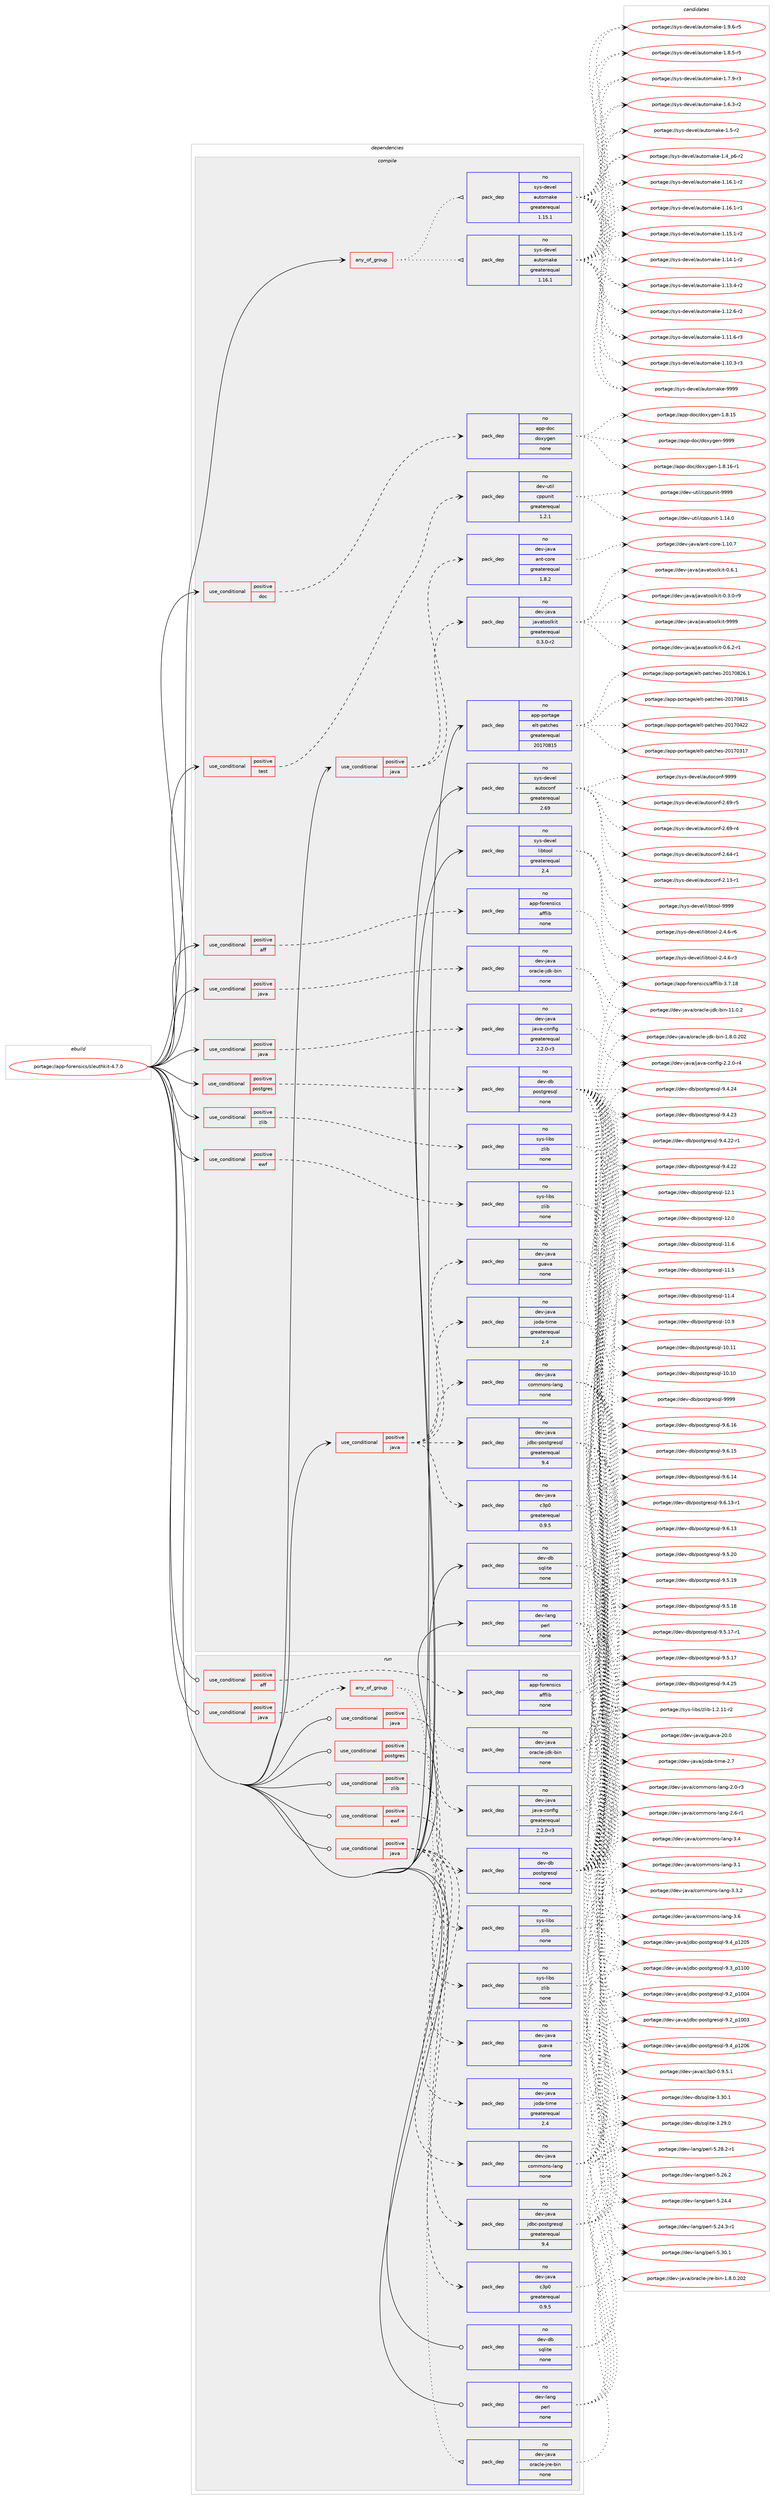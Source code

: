 digraph prolog {

# *************
# Graph options
# *************

newrank=true;
concentrate=true;
compound=true;
graph [rankdir=LR,fontname=Helvetica,fontsize=10,ranksep=1.5];#, ranksep=2.5, nodesep=0.2];
edge  [arrowhead=vee];
node  [fontname=Helvetica,fontsize=10];

# **********
# The ebuild
# **********

subgraph cluster_leftcol {
color=gray;
label=<<i>ebuild</i>>;
id [label="portage://app-forensics/sleuthkit-4.7.0", color=red, width=4, href="../app-forensics/sleuthkit-4.7.0.svg"];
}

# ****************
# The dependencies
# ****************

subgraph cluster_midcol {
color=gray;
label=<<i>dependencies</i>>;
subgraph cluster_compile {
fillcolor="#eeeeee";
style=filled;
label=<<i>compile</i>>;
subgraph any8029 {
dependency619532 [label=<<TABLE BORDER="0" CELLBORDER="1" CELLSPACING="0" CELLPADDING="4"><TR><TD CELLPADDING="10">any_of_group</TD></TR></TABLE>>, shape=none, color=red];subgraph pack466137 {
dependency619533 [label=<<TABLE BORDER="0" CELLBORDER="1" CELLSPACING="0" CELLPADDING="4" WIDTH="220"><TR><TD ROWSPAN="6" CELLPADDING="30">pack_dep</TD></TR><TR><TD WIDTH="110">no</TD></TR><TR><TD>sys-devel</TD></TR><TR><TD>automake</TD></TR><TR><TD>greaterequal</TD></TR><TR><TD>1.16.1</TD></TR></TABLE>>, shape=none, color=blue];
}
dependency619532:e -> dependency619533:w [weight=20,style="dotted",arrowhead="oinv"];
subgraph pack466138 {
dependency619534 [label=<<TABLE BORDER="0" CELLBORDER="1" CELLSPACING="0" CELLPADDING="4" WIDTH="220"><TR><TD ROWSPAN="6" CELLPADDING="30">pack_dep</TD></TR><TR><TD WIDTH="110">no</TD></TR><TR><TD>sys-devel</TD></TR><TR><TD>automake</TD></TR><TR><TD>greaterequal</TD></TR><TR><TD>1.15.1</TD></TR></TABLE>>, shape=none, color=blue];
}
dependency619532:e -> dependency619534:w [weight=20,style="dotted",arrowhead="oinv"];
}
id:e -> dependency619532:w [weight=20,style="solid",arrowhead="vee"];
subgraph cond145082 {
dependency619535 [label=<<TABLE BORDER="0" CELLBORDER="1" CELLSPACING="0" CELLPADDING="4"><TR><TD ROWSPAN="3" CELLPADDING="10">use_conditional</TD></TR><TR><TD>positive</TD></TR><TR><TD>aff</TD></TR></TABLE>>, shape=none, color=red];
subgraph pack466139 {
dependency619536 [label=<<TABLE BORDER="0" CELLBORDER="1" CELLSPACING="0" CELLPADDING="4" WIDTH="220"><TR><TD ROWSPAN="6" CELLPADDING="30">pack_dep</TD></TR><TR><TD WIDTH="110">no</TD></TR><TR><TD>app-forensics</TD></TR><TR><TD>afflib</TD></TR><TR><TD>none</TD></TR><TR><TD></TD></TR></TABLE>>, shape=none, color=blue];
}
dependency619535:e -> dependency619536:w [weight=20,style="dashed",arrowhead="vee"];
}
id:e -> dependency619535:w [weight=20,style="solid",arrowhead="vee"];
subgraph cond145083 {
dependency619537 [label=<<TABLE BORDER="0" CELLBORDER="1" CELLSPACING="0" CELLPADDING="4"><TR><TD ROWSPAN="3" CELLPADDING="10">use_conditional</TD></TR><TR><TD>positive</TD></TR><TR><TD>doc</TD></TR></TABLE>>, shape=none, color=red];
subgraph pack466140 {
dependency619538 [label=<<TABLE BORDER="0" CELLBORDER="1" CELLSPACING="0" CELLPADDING="4" WIDTH="220"><TR><TD ROWSPAN="6" CELLPADDING="30">pack_dep</TD></TR><TR><TD WIDTH="110">no</TD></TR><TR><TD>app-doc</TD></TR><TR><TD>doxygen</TD></TR><TR><TD>none</TD></TR><TR><TD></TD></TR></TABLE>>, shape=none, color=blue];
}
dependency619537:e -> dependency619538:w [weight=20,style="dashed",arrowhead="vee"];
}
id:e -> dependency619537:w [weight=20,style="solid",arrowhead="vee"];
subgraph cond145084 {
dependency619539 [label=<<TABLE BORDER="0" CELLBORDER="1" CELLSPACING="0" CELLPADDING="4"><TR><TD ROWSPAN="3" CELLPADDING="10">use_conditional</TD></TR><TR><TD>positive</TD></TR><TR><TD>ewf</TD></TR></TABLE>>, shape=none, color=red];
subgraph pack466141 {
dependency619540 [label=<<TABLE BORDER="0" CELLBORDER="1" CELLSPACING="0" CELLPADDING="4" WIDTH="220"><TR><TD ROWSPAN="6" CELLPADDING="30">pack_dep</TD></TR><TR><TD WIDTH="110">no</TD></TR><TR><TD>sys-libs</TD></TR><TR><TD>zlib</TD></TR><TR><TD>none</TD></TR><TR><TD></TD></TR></TABLE>>, shape=none, color=blue];
}
dependency619539:e -> dependency619540:w [weight=20,style="dashed",arrowhead="vee"];
}
id:e -> dependency619539:w [weight=20,style="solid",arrowhead="vee"];
subgraph cond145085 {
dependency619541 [label=<<TABLE BORDER="0" CELLBORDER="1" CELLSPACING="0" CELLPADDING="4"><TR><TD ROWSPAN="3" CELLPADDING="10">use_conditional</TD></TR><TR><TD>positive</TD></TR><TR><TD>java</TD></TR></TABLE>>, shape=none, color=red];
subgraph pack466142 {
dependency619542 [label=<<TABLE BORDER="0" CELLBORDER="1" CELLSPACING="0" CELLPADDING="4" WIDTH="220"><TR><TD ROWSPAN="6" CELLPADDING="30">pack_dep</TD></TR><TR><TD WIDTH="110">no</TD></TR><TR><TD>dev-java</TD></TR><TR><TD>ant-core</TD></TR><TR><TD>greaterequal</TD></TR><TR><TD>1.8.2</TD></TR></TABLE>>, shape=none, color=blue];
}
dependency619541:e -> dependency619542:w [weight=20,style="dashed",arrowhead="vee"];
subgraph pack466143 {
dependency619543 [label=<<TABLE BORDER="0" CELLBORDER="1" CELLSPACING="0" CELLPADDING="4" WIDTH="220"><TR><TD ROWSPAN="6" CELLPADDING="30">pack_dep</TD></TR><TR><TD WIDTH="110">no</TD></TR><TR><TD>dev-java</TD></TR><TR><TD>javatoolkit</TD></TR><TR><TD>greaterequal</TD></TR><TR><TD>0.3.0-r2</TD></TR></TABLE>>, shape=none, color=blue];
}
dependency619541:e -> dependency619543:w [weight=20,style="dashed",arrowhead="vee"];
}
id:e -> dependency619541:w [weight=20,style="solid",arrowhead="vee"];
subgraph cond145086 {
dependency619544 [label=<<TABLE BORDER="0" CELLBORDER="1" CELLSPACING="0" CELLPADDING="4"><TR><TD ROWSPAN="3" CELLPADDING="10">use_conditional</TD></TR><TR><TD>positive</TD></TR><TR><TD>java</TD></TR></TABLE>>, shape=none, color=red];
subgraph pack466144 {
dependency619545 [label=<<TABLE BORDER="0" CELLBORDER="1" CELLSPACING="0" CELLPADDING="4" WIDTH="220"><TR><TD ROWSPAN="6" CELLPADDING="30">pack_dep</TD></TR><TR><TD WIDTH="110">no</TD></TR><TR><TD>dev-java</TD></TR><TR><TD>c3p0</TD></TR><TR><TD>greaterequal</TD></TR><TR><TD>0.9.5</TD></TR></TABLE>>, shape=none, color=blue];
}
dependency619544:e -> dependency619545:w [weight=20,style="dashed",arrowhead="vee"];
subgraph pack466145 {
dependency619546 [label=<<TABLE BORDER="0" CELLBORDER="1" CELLSPACING="0" CELLPADDING="4" WIDTH="220"><TR><TD ROWSPAN="6" CELLPADDING="30">pack_dep</TD></TR><TR><TD WIDTH="110">no</TD></TR><TR><TD>dev-java</TD></TR><TR><TD>commons-lang</TD></TR><TR><TD>none</TD></TR><TR><TD></TD></TR></TABLE>>, shape=none, color=blue];
}
dependency619544:e -> dependency619546:w [weight=20,style="dashed",arrowhead="vee"];
subgraph pack466146 {
dependency619547 [label=<<TABLE BORDER="0" CELLBORDER="1" CELLSPACING="0" CELLPADDING="4" WIDTH="220"><TR><TD ROWSPAN="6" CELLPADDING="30">pack_dep</TD></TR><TR><TD WIDTH="110">no</TD></TR><TR><TD>dev-java</TD></TR><TR><TD>guava</TD></TR><TR><TD>none</TD></TR><TR><TD></TD></TR></TABLE>>, shape=none, color=blue];
}
dependency619544:e -> dependency619547:w [weight=20,style="dashed",arrowhead="vee"];
subgraph pack466147 {
dependency619548 [label=<<TABLE BORDER="0" CELLBORDER="1" CELLSPACING="0" CELLPADDING="4" WIDTH="220"><TR><TD ROWSPAN="6" CELLPADDING="30">pack_dep</TD></TR><TR><TD WIDTH="110">no</TD></TR><TR><TD>dev-java</TD></TR><TR><TD>jdbc-postgresql</TD></TR><TR><TD>greaterequal</TD></TR><TR><TD>9.4</TD></TR></TABLE>>, shape=none, color=blue];
}
dependency619544:e -> dependency619548:w [weight=20,style="dashed",arrowhead="vee"];
subgraph pack466148 {
dependency619549 [label=<<TABLE BORDER="0" CELLBORDER="1" CELLSPACING="0" CELLPADDING="4" WIDTH="220"><TR><TD ROWSPAN="6" CELLPADDING="30">pack_dep</TD></TR><TR><TD WIDTH="110">no</TD></TR><TR><TD>dev-java</TD></TR><TR><TD>joda-time</TD></TR><TR><TD>greaterequal</TD></TR><TR><TD>2.4</TD></TR></TABLE>>, shape=none, color=blue];
}
dependency619544:e -> dependency619549:w [weight=20,style="dashed",arrowhead="vee"];
}
id:e -> dependency619544:w [weight=20,style="solid",arrowhead="vee"];
subgraph cond145087 {
dependency619550 [label=<<TABLE BORDER="0" CELLBORDER="1" CELLSPACING="0" CELLPADDING="4"><TR><TD ROWSPAN="3" CELLPADDING="10">use_conditional</TD></TR><TR><TD>positive</TD></TR><TR><TD>java</TD></TR></TABLE>>, shape=none, color=red];
subgraph pack466149 {
dependency619551 [label=<<TABLE BORDER="0" CELLBORDER="1" CELLSPACING="0" CELLPADDING="4" WIDTH="220"><TR><TD ROWSPAN="6" CELLPADDING="30">pack_dep</TD></TR><TR><TD WIDTH="110">no</TD></TR><TR><TD>dev-java</TD></TR><TR><TD>java-config</TD></TR><TR><TD>greaterequal</TD></TR><TR><TD>2.2.0-r3</TD></TR></TABLE>>, shape=none, color=blue];
}
dependency619550:e -> dependency619551:w [weight=20,style="dashed",arrowhead="vee"];
}
id:e -> dependency619550:w [weight=20,style="solid",arrowhead="vee"];
subgraph cond145088 {
dependency619552 [label=<<TABLE BORDER="0" CELLBORDER="1" CELLSPACING="0" CELLPADDING="4"><TR><TD ROWSPAN="3" CELLPADDING="10">use_conditional</TD></TR><TR><TD>positive</TD></TR><TR><TD>java</TD></TR></TABLE>>, shape=none, color=red];
subgraph pack466150 {
dependency619553 [label=<<TABLE BORDER="0" CELLBORDER="1" CELLSPACING="0" CELLPADDING="4" WIDTH="220"><TR><TD ROWSPAN="6" CELLPADDING="30">pack_dep</TD></TR><TR><TD WIDTH="110">no</TD></TR><TR><TD>dev-java</TD></TR><TR><TD>oracle-jdk-bin</TD></TR><TR><TD>none</TD></TR><TR><TD></TD></TR></TABLE>>, shape=none, color=blue];
}
dependency619552:e -> dependency619553:w [weight=20,style="dashed",arrowhead="vee"];
}
id:e -> dependency619552:w [weight=20,style="solid",arrowhead="vee"];
subgraph cond145089 {
dependency619554 [label=<<TABLE BORDER="0" CELLBORDER="1" CELLSPACING="0" CELLPADDING="4"><TR><TD ROWSPAN="3" CELLPADDING="10">use_conditional</TD></TR><TR><TD>positive</TD></TR><TR><TD>postgres</TD></TR></TABLE>>, shape=none, color=red];
subgraph pack466151 {
dependency619555 [label=<<TABLE BORDER="0" CELLBORDER="1" CELLSPACING="0" CELLPADDING="4" WIDTH="220"><TR><TD ROWSPAN="6" CELLPADDING="30">pack_dep</TD></TR><TR><TD WIDTH="110">no</TD></TR><TR><TD>dev-db</TD></TR><TR><TD>postgresql</TD></TR><TR><TD>none</TD></TR><TR><TD></TD></TR></TABLE>>, shape=none, color=blue];
}
dependency619554:e -> dependency619555:w [weight=20,style="dashed",arrowhead="vee"];
}
id:e -> dependency619554:w [weight=20,style="solid",arrowhead="vee"];
subgraph cond145090 {
dependency619556 [label=<<TABLE BORDER="0" CELLBORDER="1" CELLSPACING="0" CELLPADDING="4"><TR><TD ROWSPAN="3" CELLPADDING="10">use_conditional</TD></TR><TR><TD>positive</TD></TR><TR><TD>test</TD></TR></TABLE>>, shape=none, color=red];
subgraph pack466152 {
dependency619557 [label=<<TABLE BORDER="0" CELLBORDER="1" CELLSPACING="0" CELLPADDING="4" WIDTH="220"><TR><TD ROWSPAN="6" CELLPADDING="30">pack_dep</TD></TR><TR><TD WIDTH="110">no</TD></TR><TR><TD>dev-util</TD></TR><TR><TD>cppunit</TD></TR><TR><TD>greaterequal</TD></TR><TR><TD>1.2.1</TD></TR></TABLE>>, shape=none, color=blue];
}
dependency619556:e -> dependency619557:w [weight=20,style="dashed",arrowhead="vee"];
}
id:e -> dependency619556:w [weight=20,style="solid",arrowhead="vee"];
subgraph cond145091 {
dependency619558 [label=<<TABLE BORDER="0" CELLBORDER="1" CELLSPACING="0" CELLPADDING="4"><TR><TD ROWSPAN="3" CELLPADDING="10">use_conditional</TD></TR><TR><TD>positive</TD></TR><TR><TD>zlib</TD></TR></TABLE>>, shape=none, color=red];
subgraph pack466153 {
dependency619559 [label=<<TABLE BORDER="0" CELLBORDER="1" CELLSPACING="0" CELLPADDING="4" WIDTH="220"><TR><TD ROWSPAN="6" CELLPADDING="30">pack_dep</TD></TR><TR><TD WIDTH="110">no</TD></TR><TR><TD>sys-libs</TD></TR><TR><TD>zlib</TD></TR><TR><TD>none</TD></TR><TR><TD></TD></TR></TABLE>>, shape=none, color=blue];
}
dependency619558:e -> dependency619559:w [weight=20,style="dashed",arrowhead="vee"];
}
id:e -> dependency619558:w [weight=20,style="solid",arrowhead="vee"];
subgraph pack466154 {
dependency619560 [label=<<TABLE BORDER="0" CELLBORDER="1" CELLSPACING="0" CELLPADDING="4" WIDTH="220"><TR><TD ROWSPAN="6" CELLPADDING="30">pack_dep</TD></TR><TR><TD WIDTH="110">no</TD></TR><TR><TD>app-portage</TD></TR><TR><TD>elt-patches</TD></TR><TR><TD>greaterequal</TD></TR><TR><TD>20170815</TD></TR></TABLE>>, shape=none, color=blue];
}
id:e -> dependency619560:w [weight=20,style="solid",arrowhead="vee"];
subgraph pack466155 {
dependency619561 [label=<<TABLE BORDER="0" CELLBORDER="1" CELLSPACING="0" CELLPADDING="4" WIDTH="220"><TR><TD ROWSPAN="6" CELLPADDING="30">pack_dep</TD></TR><TR><TD WIDTH="110">no</TD></TR><TR><TD>dev-db</TD></TR><TR><TD>sqlite</TD></TR><TR><TD>none</TD></TR><TR><TD></TD></TR></TABLE>>, shape=none, color=blue];
}
id:e -> dependency619561:w [weight=20,style="solid",arrowhead="vee"];
subgraph pack466156 {
dependency619562 [label=<<TABLE BORDER="0" CELLBORDER="1" CELLSPACING="0" CELLPADDING="4" WIDTH="220"><TR><TD ROWSPAN="6" CELLPADDING="30">pack_dep</TD></TR><TR><TD WIDTH="110">no</TD></TR><TR><TD>dev-lang</TD></TR><TR><TD>perl</TD></TR><TR><TD>none</TD></TR><TR><TD></TD></TR></TABLE>>, shape=none, color=blue];
}
id:e -> dependency619562:w [weight=20,style="solid",arrowhead="vee"];
subgraph pack466157 {
dependency619563 [label=<<TABLE BORDER="0" CELLBORDER="1" CELLSPACING="0" CELLPADDING="4" WIDTH="220"><TR><TD ROWSPAN="6" CELLPADDING="30">pack_dep</TD></TR><TR><TD WIDTH="110">no</TD></TR><TR><TD>sys-devel</TD></TR><TR><TD>autoconf</TD></TR><TR><TD>greaterequal</TD></TR><TR><TD>2.69</TD></TR></TABLE>>, shape=none, color=blue];
}
id:e -> dependency619563:w [weight=20,style="solid",arrowhead="vee"];
subgraph pack466158 {
dependency619564 [label=<<TABLE BORDER="0" CELLBORDER="1" CELLSPACING="0" CELLPADDING="4" WIDTH="220"><TR><TD ROWSPAN="6" CELLPADDING="30">pack_dep</TD></TR><TR><TD WIDTH="110">no</TD></TR><TR><TD>sys-devel</TD></TR><TR><TD>libtool</TD></TR><TR><TD>greaterequal</TD></TR><TR><TD>2.4</TD></TR></TABLE>>, shape=none, color=blue];
}
id:e -> dependency619564:w [weight=20,style="solid",arrowhead="vee"];
}
subgraph cluster_compileandrun {
fillcolor="#eeeeee";
style=filled;
label=<<i>compile and run</i>>;
}
subgraph cluster_run {
fillcolor="#eeeeee";
style=filled;
label=<<i>run</i>>;
subgraph cond145092 {
dependency619565 [label=<<TABLE BORDER="0" CELLBORDER="1" CELLSPACING="0" CELLPADDING="4"><TR><TD ROWSPAN="3" CELLPADDING="10">use_conditional</TD></TR><TR><TD>positive</TD></TR><TR><TD>aff</TD></TR></TABLE>>, shape=none, color=red];
subgraph pack466159 {
dependency619566 [label=<<TABLE BORDER="0" CELLBORDER="1" CELLSPACING="0" CELLPADDING="4" WIDTH="220"><TR><TD ROWSPAN="6" CELLPADDING="30">pack_dep</TD></TR><TR><TD WIDTH="110">no</TD></TR><TR><TD>app-forensics</TD></TR><TR><TD>afflib</TD></TR><TR><TD>none</TD></TR><TR><TD></TD></TR></TABLE>>, shape=none, color=blue];
}
dependency619565:e -> dependency619566:w [weight=20,style="dashed",arrowhead="vee"];
}
id:e -> dependency619565:w [weight=20,style="solid",arrowhead="odot"];
subgraph cond145093 {
dependency619567 [label=<<TABLE BORDER="0" CELLBORDER="1" CELLSPACING="0" CELLPADDING="4"><TR><TD ROWSPAN="3" CELLPADDING="10">use_conditional</TD></TR><TR><TD>positive</TD></TR><TR><TD>ewf</TD></TR></TABLE>>, shape=none, color=red];
subgraph pack466160 {
dependency619568 [label=<<TABLE BORDER="0" CELLBORDER="1" CELLSPACING="0" CELLPADDING="4" WIDTH="220"><TR><TD ROWSPAN="6" CELLPADDING="30">pack_dep</TD></TR><TR><TD WIDTH="110">no</TD></TR><TR><TD>sys-libs</TD></TR><TR><TD>zlib</TD></TR><TR><TD>none</TD></TR><TR><TD></TD></TR></TABLE>>, shape=none, color=blue];
}
dependency619567:e -> dependency619568:w [weight=20,style="dashed",arrowhead="vee"];
}
id:e -> dependency619567:w [weight=20,style="solid",arrowhead="odot"];
subgraph cond145094 {
dependency619569 [label=<<TABLE BORDER="0" CELLBORDER="1" CELLSPACING="0" CELLPADDING="4"><TR><TD ROWSPAN="3" CELLPADDING="10">use_conditional</TD></TR><TR><TD>positive</TD></TR><TR><TD>java</TD></TR></TABLE>>, shape=none, color=red];
subgraph any8030 {
dependency619570 [label=<<TABLE BORDER="0" CELLBORDER="1" CELLSPACING="0" CELLPADDING="4"><TR><TD CELLPADDING="10">any_of_group</TD></TR></TABLE>>, shape=none, color=red];subgraph pack466161 {
dependency619571 [label=<<TABLE BORDER="0" CELLBORDER="1" CELLSPACING="0" CELLPADDING="4" WIDTH="220"><TR><TD ROWSPAN="6" CELLPADDING="30">pack_dep</TD></TR><TR><TD WIDTH="110">no</TD></TR><TR><TD>dev-java</TD></TR><TR><TD>oracle-jre-bin</TD></TR><TR><TD>none</TD></TR><TR><TD></TD></TR></TABLE>>, shape=none, color=blue];
}
dependency619570:e -> dependency619571:w [weight=20,style="dotted",arrowhead="oinv"];
subgraph pack466162 {
dependency619572 [label=<<TABLE BORDER="0" CELLBORDER="1" CELLSPACING="0" CELLPADDING="4" WIDTH="220"><TR><TD ROWSPAN="6" CELLPADDING="30">pack_dep</TD></TR><TR><TD WIDTH="110">no</TD></TR><TR><TD>dev-java</TD></TR><TR><TD>oracle-jdk-bin</TD></TR><TR><TD>none</TD></TR><TR><TD></TD></TR></TABLE>>, shape=none, color=blue];
}
dependency619570:e -> dependency619572:w [weight=20,style="dotted",arrowhead="oinv"];
}
dependency619569:e -> dependency619570:w [weight=20,style="dashed",arrowhead="vee"];
}
id:e -> dependency619569:w [weight=20,style="solid",arrowhead="odot"];
subgraph cond145095 {
dependency619573 [label=<<TABLE BORDER="0" CELLBORDER="1" CELLSPACING="0" CELLPADDING="4"><TR><TD ROWSPAN="3" CELLPADDING="10">use_conditional</TD></TR><TR><TD>positive</TD></TR><TR><TD>java</TD></TR></TABLE>>, shape=none, color=red];
subgraph pack466163 {
dependency619574 [label=<<TABLE BORDER="0" CELLBORDER="1" CELLSPACING="0" CELLPADDING="4" WIDTH="220"><TR><TD ROWSPAN="6" CELLPADDING="30">pack_dep</TD></TR><TR><TD WIDTH="110">no</TD></TR><TR><TD>dev-java</TD></TR><TR><TD>c3p0</TD></TR><TR><TD>greaterequal</TD></TR><TR><TD>0.9.5</TD></TR></TABLE>>, shape=none, color=blue];
}
dependency619573:e -> dependency619574:w [weight=20,style="dashed",arrowhead="vee"];
subgraph pack466164 {
dependency619575 [label=<<TABLE BORDER="0" CELLBORDER="1" CELLSPACING="0" CELLPADDING="4" WIDTH="220"><TR><TD ROWSPAN="6" CELLPADDING="30">pack_dep</TD></TR><TR><TD WIDTH="110">no</TD></TR><TR><TD>dev-java</TD></TR><TR><TD>commons-lang</TD></TR><TR><TD>none</TD></TR><TR><TD></TD></TR></TABLE>>, shape=none, color=blue];
}
dependency619573:e -> dependency619575:w [weight=20,style="dashed",arrowhead="vee"];
subgraph pack466165 {
dependency619576 [label=<<TABLE BORDER="0" CELLBORDER="1" CELLSPACING="0" CELLPADDING="4" WIDTH="220"><TR><TD ROWSPAN="6" CELLPADDING="30">pack_dep</TD></TR><TR><TD WIDTH="110">no</TD></TR><TR><TD>dev-java</TD></TR><TR><TD>guava</TD></TR><TR><TD>none</TD></TR><TR><TD></TD></TR></TABLE>>, shape=none, color=blue];
}
dependency619573:e -> dependency619576:w [weight=20,style="dashed",arrowhead="vee"];
subgraph pack466166 {
dependency619577 [label=<<TABLE BORDER="0" CELLBORDER="1" CELLSPACING="0" CELLPADDING="4" WIDTH="220"><TR><TD ROWSPAN="6" CELLPADDING="30">pack_dep</TD></TR><TR><TD WIDTH="110">no</TD></TR><TR><TD>dev-java</TD></TR><TR><TD>jdbc-postgresql</TD></TR><TR><TD>greaterequal</TD></TR><TR><TD>9.4</TD></TR></TABLE>>, shape=none, color=blue];
}
dependency619573:e -> dependency619577:w [weight=20,style="dashed",arrowhead="vee"];
subgraph pack466167 {
dependency619578 [label=<<TABLE BORDER="0" CELLBORDER="1" CELLSPACING="0" CELLPADDING="4" WIDTH="220"><TR><TD ROWSPAN="6" CELLPADDING="30">pack_dep</TD></TR><TR><TD WIDTH="110">no</TD></TR><TR><TD>dev-java</TD></TR><TR><TD>joda-time</TD></TR><TR><TD>greaterequal</TD></TR><TR><TD>2.4</TD></TR></TABLE>>, shape=none, color=blue];
}
dependency619573:e -> dependency619578:w [weight=20,style="dashed",arrowhead="vee"];
}
id:e -> dependency619573:w [weight=20,style="solid",arrowhead="odot"];
subgraph cond145096 {
dependency619579 [label=<<TABLE BORDER="0" CELLBORDER="1" CELLSPACING="0" CELLPADDING="4"><TR><TD ROWSPAN="3" CELLPADDING="10">use_conditional</TD></TR><TR><TD>positive</TD></TR><TR><TD>java</TD></TR></TABLE>>, shape=none, color=red];
subgraph pack466168 {
dependency619580 [label=<<TABLE BORDER="0" CELLBORDER="1" CELLSPACING="0" CELLPADDING="4" WIDTH="220"><TR><TD ROWSPAN="6" CELLPADDING="30">pack_dep</TD></TR><TR><TD WIDTH="110">no</TD></TR><TR><TD>dev-java</TD></TR><TR><TD>java-config</TD></TR><TR><TD>greaterequal</TD></TR><TR><TD>2.2.0-r3</TD></TR></TABLE>>, shape=none, color=blue];
}
dependency619579:e -> dependency619580:w [weight=20,style="dashed",arrowhead="vee"];
}
id:e -> dependency619579:w [weight=20,style="solid",arrowhead="odot"];
subgraph cond145097 {
dependency619581 [label=<<TABLE BORDER="0" CELLBORDER="1" CELLSPACING="0" CELLPADDING="4"><TR><TD ROWSPAN="3" CELLPADDING="10">use_conditional</TD></TR><TR><TD>positive</TD></TR><TR><TD>postgres</TD></TR></TABLE>>, shape=none, color=red];
subgraph pack466169 {
dependency619582 [label=<<TABLE BORDER="0" CELLBORDER="1" CELLSPACING="0" CELLPADDING="4" WIDTH="220"><TR><TD ROWSPAN="6" CELLPADDING="30">pack_dep</TD></TR><TR><TD WIDTH="110">no</TD></TR><TR><TD>dev-db</TD></TR><TR><TD>postgresql</TD></TR><TR><TD>none</TD></TR><TR><TD></TD></TR></TABLE>>, shape=none, color=blue];
}
dependency619581:e -> dependency619582:w [weight=20,style="dashed",arrowhead="vee"];
}
id:e -> dependency619581:w [weight=20,style="solid",arrowhead="odot"];
subgraph cond145098 {
dependency619583 [label=<<TABLE BORDER="0" CELLBORDER="1" CELLSPACING="0" CELLPADDING="4"><TR><TD ROWSPAN="3" CELLPADDING="10">use_conditional</TD></TR><TR><TD>positive</TD></TR><TR><TD>zlib</TD></TR></TABLE>>, shape=none, color=red];
subgraph pack466170 {
dependency619584 [label=<<TABLE BORDER="0" CELLBORDER="1" CELLSPACING="0" CELLPADDING="4" WIDTH="220"><TR><TD ROWSPAN="6" CELLPADDING="30">pack_dep</TD></TR><TR><TD WIDTH="110">no</TD></TR><TR><TD>sys-libs</TD></TR><TR><TD>zlib</TD></TR><TR><TD>none</TD></TR><TR><TD></TD></TR></TABLE>>, shape=none, color=blue];
}
dependency619583:e -> dependency619584:w [weight=20,style="dashed",arrowhead="vee"];
}
id:e -> dependency619583:w [weight=20,style="solid",arrowhead="odot"];
subgraph pack466171 {
dependency619585 [label=<<TABLE BORDER="0" CELLBORDER="1" CELLSPACING="0" CELLPADDING="4" WIDTH="220"><TR><TD ROWSPAN="6" CELLPADDING="30">pack_dep</TD></TR><TR><TD WIDTH="110">no</TD></TR><TR><TD>dev-db</TD></TR><TR><TD>sqlite</TD></TR><TR><TD>none</TD></TR><TR><TD></TD></TR></TABLE>>, shape=none, color=blue];
}
id:e -> dependency619585:w [weight=20,style="solid",arrowhead="odot"];
subgraph pack466172 {
dependency619586 [label=<<TABLE BORDER="0" CELLBORDER="1" CELLSPACING="0" CELLPADDING="4" WIDTH="220"><TR><TD ROWSPAN="6" CELLPADDING="30">pack_dep</TD></TR><TR><TD WIDTH="110">no</TD></TR><TR><TD>dev-lang</TD></TR><TR><TD>perl</TD></TR><TR><TD>none</TD></TR><TR><TD></TD></TR></TABLE>>, shape=none, color=blue];
}
id:e -> dependency619586:w [weight=20,style="solid",arrowhead="odot"];
}
}

# **************
# The candidates
# **************

subgraph cluster_choices {
rank=same;
color=gray;
label=<<i>candidates</i>>;

subgraph choice466137 {
color=black;
nodesep=1;
choice115121115451001011181011084797117116111109971071014557575757 [label="portage://sys-devel/automake-9999", color=red, width=4,href="../sys-devel/automake-9999.svg"];
choice115121115451001011181011084797117116111109971071014549465746544511453 [label="portage://sys-devel/automake-1.9.6-r5", color=red, width=4,href="../sys-devel/automake-1.9.6-r5.svg"];
choice115121115451001011181011084797117116111109971071014549465646534511453 [label="portage://sys-devel/automake-1.8.5-r5", color=red, width=4,href="../sys-devel/automake-1.8.5-r5.svg"];
choice115121115451001011181011084797117116111109971071014549465546574511451 [label="portage://sys-devel/automake-1.7.9-r3", color=red, width=4,href="../sys-devel/automake-1.7.9-r3.svg"];
choice115121115451001011181011084797117116111109971071014549465446514511450 [label="portage://sys-devel/automake-1.6.3-r2", color=red, width=4,href="../sys-devel/automake-1.6.3-r2.svg"];
choice11512111545100101118101108479711711611110997107101454946534511450 [label="portage://sys-devel/automake-1.5-r2", color=red, width=4,href="../sys-devel/automake-1.5-r2.svg"];
choice115121115451001011181011084797117116111109971071014549465295112544511450 [label="portage://sys-devel/automake-1.4_p6-r2", color=red, width=4,href="../sys-devel/automake-1.4_p6-r2.svg"];
choice11512111545100101118101108479711711611110997107101454946495446494511450 [label="portage://sys-devel/automake-1.16.1-r2", color=red, width=4,href="../sys-devel/automake-1.16.1-r2.svg"];
choice11512111545100101118101108479711711611110997107101454946495446494511449 [label="portage://sys-devel/automake-1.16.1-r1", color=red, width=4,href="../sys-devel/automake-1.16.1-r1.svg"];
choice11512111545100101118101108479711711611110997107101454946495346494511450 [label="portage://sys-devel/automake-1.15.1-r2", color=red, width=4,href="../sys-devel/automake-1.15.1-r2.svg"];
choice11512111545100101118101108479711711611110997107101454946495246494511450 [label="portage://sys-devel/automake-1.14.1-r2", color=red, width=4,href="../sys-devel/automake-1.14.1-r2.svg"];
choice11512111545100101118101108479711711611110997107101454946495146524511450 [label="portage://sys-devel/automake-1.13.4-r2", color=red, width=4,href="../sys-devel/automake-1.13.4-r2.svg"];
choice11512111545100101118101108479711711611110997107101454946495046544511450 [label="portage://sys-devel/automake-1.12.6-r2", color=red, width=4,href="../sys-devel/automake-1.12.6-r2.svg"];
choice11512111545100101118101108479711711611110997107101454946494946544511451 [label="portage://sys-devel/automake-1.11.6-r3", color=red, width=4,href="../sys-devel/automake-1.11.6-r3.svg"];
choice11512111545100101118101108479711711611110997107101454946494846514511451 [label="portage://sys-devel/automake-1.10.3-r3", color=red, width=4,href="../sys-devel/automake-1.10.3-r3.svg"];
dependency619533:e -> choice115121115451001011181011084797117116111109971071014557575757:w [style=dotted,weight="100"];
dependency619533:e -> choice115121115451001011181011084797117116111109971071014549465746544511453:w [style=dotted,weight="100"];
dependency619533:e -> choice115121115451001011181011084797117116111109971071014549465646534511453:w [style=dotted,weight="100"];
dependency619533:e -> choice115121115451001011181011084797117116111109971071014549465546574511451:w [style=dotted,weight="100"];
dependency619533:e -> choice115121115451001011181011084797117116111109971071014549465446514511450:w [style=dotted,weight="100"];
dependency619533:e -> choice11512111545100101118101108479711711611110997107101454946534511450:w [style=dotted,weight="100"];
dependency619533:e -> choice115121115451001011181011084797117116111109971071014549465295112544511450:w [style=dotted,weight="100"];
dependency619533:e -> choice11512111545100101118101108479711711611110997107101454946495446494511450:w [style=dotted,weight="100"];
dependency619533:e -> choice11512111545100101118101108479711711611110997107101454946495446494511449:w [style=dotted,weight="100"];
dependency619533:e -> choice11512111545100101118101108479711711611110997107101454946495346494511450:w [style=dotted,weight="100"];
dependency619533:e -> choice11512111545100101118101108479711711611110997107101454946495246494511450:w [style=dotted,weight="100"];
dependency619533:e -> choice11512111545100101118101108479711711611110997107101454946495146524511450:w [style=dotted,weight="100"];
dependency619533:e -> choice11512111545100101118101108479711711611110997107101454946495046544511450:w [style=dotted,weight="100"];
dependency619533:e -> choice11512111545100101118101108479711711611110997107101454946494946544511451:w [style=dotted,weight="100"];
dependency619533:e -> choice11512111545100101118101108479711711611110997107101454946494846514511451:w [style=dotted,weight="100"];
}
subgraph choice466138 {
color=black;
nodesep=1;
choice115121115451001011181011084797117116111109971071014557575757 [label="portage://sys-devel/automake-9999", color=red, width=4,href="../sys-devel/automake-9999.svg"];
choice115121115451001011181011084797117116111109971071014549465746544511453 [label="portage://sys-devel/automake-1.9.6-r5", color=red, width=4,href="../sys-devel/automake-1.9.6-r5.svg"];
choice115121115451001011181011084797117116111109971071014549465646534511453 [label="portage://sys-devel/automake-1.8.5-r5", color=red, width=4,href="../sys-devel/automake-1.8.5-r5.svg"];
choice115121115451001011181011084797117116111109971071014549465546574511451 [label="portage://sys-devel/automake-1.7.9-r3", color=red, width=4,href="../sys-devel/automake-1.7.9-r3.svg"];
choice115121115451001011181011084797117116111109971071014549465446514511450 [label="portage://sys-devel/automake-1.6.3-r2", color=red, width=4,href="../sys-devel/automake-1.6.3-r2.svg"];
choice11512111545100101118101108479711711611110997107101454946534511450 [label="portage://sys-devel/automake-1.5-r2", color=red, width=4,href="../sys-devel/automake-1.5-r2.svg"];
choice115121115451001011181011084797117116111109971071014549465295112544511450 [label="portage://sys-devel/automake-1.4_p6-r2", color=red, width=4,href="../sys-devel/automake-1.4_p6-r2.svg"];
choice11512111545100101118101108479711711611110997107101454946495446494511450 [label="portage://sys-devel/automake-1.16.1-r2", color=red, width=4,href="../sys-devel/automake-1.16.1-r2.svg"];
choice11512111545100101118101108479711711611110997107101454946495446494511449 [label="portage://sys-devel/automake-1.16.1-r1", color=red, width=4,href="../sys-devel/automake-1.16.1-r1.svg"];
choice11512111545100101118101108479711711611110997107101454946495346494511450 [label="portage://sys-devel/automake-1.15.1-r2", color=red, width=4,href="../sys-devel/automake-1.15.1-r2.svg"];
choice11512111545100101118101108479711711611110997107101454946495246494511450 [label="portage://sys-devel/automake-1.14.1-r2", color=red, width=4,href="../sys-devel/automake-1.14.1-r2.svg"];
choice11512111545100101118101108479711711611110997107101454946495146524511450 [label="portage://sys-devel/automake-1.13.4-r2", color=red, width=4,href="../sys-devel/automake-1.13.4-r2.svg"];
choice11512111545100101118101108479711711611110997107101454946495046544511450 [label="portage://sys-devel/automake-1.12.6-r2", color=red, width=4,href="../sys-devel/automake-1.12.6-r2.svg"];
choice11512111545100101118101108479711711611110997107101454946494946544511451 [label="portage://sys-devel/automake-1.11.6-r3", color=red, width=4,href="../sys-devel/automake-1.11.6-r3.svg"];
choice11512111545100101118101108479711711611110997107101454946494846514511451 [label="portage://sys-devel/automake-1.10.3-r3", color=red, width=4,href="../sys-devel/automake-1.10.3-r3.svg"];
dependency619534:e -> choice115121115451001011181011084797117116111109971071014557575757:w [style=dotted,weight="100"];
dependency619534:e -> choice115121115451001011181011084797117116111109971071014549465746544511453:w [style=dotted,weight="100"];
dependency619534:e -> choice115121115451001011181011084797117116111109971071014549465646534511453:w [style=dotted,weight="100"];
dependency619534:e -> choice115121115451001011181011084797117116111109971071014549465546574511451:w [style=dotted,weight="100"];
dependency619534:e -> choice115121115451001011181011084797117116111109971071014549465446514511450:w [style=dotted,weight="100"];
dependency619534:e -> choice11512111545100101118101108479711711611110997107101454946534511450:w [style=dotted,weight="100"];
dependency619534:e -> choice115121115451001011181011084797117116111109971071014549465295112544511450:w [style=dotted,weight="100"];
dependency619534:e -> choice11512111545100101118101108479711711611110997107101454946495446494511450:w [style=dotted,weight="100"];
dependency619534:e -> choice11512111545100101118101108479711711611110997107101454946495446494511449:w [style=dotted,weight="100"];
dependency619534:e -> choice11512111545100101118101108479711711611110997107101454946495346494511450:w [style=dotted,weight="100"];
dependency619534:e -> choice11512111545100101118101108479711711611110997107101454946495246494511450:w [style=dotted,weight="100"];
dependency619534:e -> choice11512111545100101118101108479711711611110997107101454946495146524511450:w [style=dotted,weight="100"];
dependency619534:e -> choice11512111545100101118101108479711711611110997107101454946495046544511450:w [style=dotted,weight="100"];
dependency619534:e -> choice11512111545100101118101108479711711611110997107101454946494946544511451:w [style=dotted,weight="100"];
dependency619534:e -> choice11512111545100101118101108479711711611110997107101454946494846514511451:w [style=dotted,weight="100"];
}
subgraph choice466139 {
color=black;
nodesep=1;
choice97112112451021111141011101151059911547971021021081059845514655464956 [label="portage://app-forensics/afflib-3.7.18", color=red, width=4,href="../app-forensics/afflib-3.7.18.svg"];
dependency619536:e -> choice97112112451021111141011101151059911547971021021081059845514655464956:w [style=dotted,weight="100"];
}
subgraph choice466140 {
color=black;
nodesep=1;
choice971121124510011199471001111201211031011104557575757 [label="portage://app-doc/doxygen-9999", color=red, width=4,href="../app-doc/doxygen-9999.svg"];
choice97112112451001119947100111120121103101110454946564649544511449 [label="portage://app-doc/doxygen-1.8.16-r1", color=red, width=4,href="../app-doc/doxygen-1.8.16-r1.svg"];
choice9711211245100111994710011112012110310111045494656464953 [label="portage://app-doc/doxygen-1.8.15", color=red, width=4,href="../app-doc/doxygen-1.8.15.svg"];
dependency619538:e -> choice971121124510011199471001111201211031011104557575757:w [style=dotted,weight="100"];
dependency619538:e -> choice97112112451001119947100111120121103101110454946564649544511449:w [style=dotted,weight="100"];
dependency619538:e -> choice9711211245100111994710011112012110310111045494656464953:w [style=dotted,weight="100"];
}
subgraph choice466141 {
color=black;
nodesep=1;
choice11512111545108105981154712210810598454946504649494511450 [label="portage://sys-libs/zlib-1.2.11-r2", color=red, width=4,href="../sys-libs/zlib-1.2.11-r2.svg"];
dependency619540:e -> choice11512111545108105981154712210810598454946504649494511450:w [style=dotted,weight="100"];
}
subgraph choice466142 {
color=black;
nodesep=1;
choice1001011184510697118974797110116459911111410145494649484655 [label="portage://dev-java/ant-core-1.10.7", color=red, width=4,href="../dev-java/ant-core-1.10.7.svg"];
dependency619542:e -> choice1001011184510697118974797110116459911111410145494649484655:w [style=dotted,weight="100"];
}
subgraph choice466143 {
color=black;
nodesep=1;
choice1001011184510697118974710697118971161111111081071051164557575757 [label="portage://dev-java/javatoolkit-9999", color=red, width=4,href="../dev-java/javatoolkit-9999.svg"];
choice1001011184510697118974710697118971161111111081071051164548465446504511449 [label="portage://dev-java/javatoolkit-0.6.2-r1", color=red, width=4,href="../dev-java/javatoolkit-0.6.2-r1.svg"];
choice100101118451069711897471069711897116111111108107105116454846544649 [label="portage://dev-java/javatoolkit-0.6.1", color=red, width=4,href="../dev-java/javatoolkit-0.6.1.svg"];
choice1001011184510697118974710697118971161111111081071051164548465146484511457 [label="portage://dev-java/javatoolkit-0.3.0-r9", color=red, width=4,href="../dev-java/javatoolkit-0.3.0-r9.svg"];
dependency619543:e -> choice1001011184510697118974710697118971161111111081071051164557575757:w [style=dotted,weight="100"];
dependency619543:e -> choice1001011184510697118974710697118971161111111081071051164548465446504511449:w [style=dotted,weight="100"];
dependency619543:e -> choice100101118451069711897471069711897116111111108107105116454846544649:w [style=dotted,weight="100"];
dependency619543:e -> choice1001011184510697118974710697118971161111111081071051164548465146484511457:w [style=dotted,weight="100"];
}
subgraph choice466144 {
color=black;
nodesep=1;
choice100101118451069711897479951112484548465746534649 [label="portage://dev-java/c3p0-0.9.5.1", color=red, width=4,href="../dev-java/c3p0-0.9.5.1.svg"];
dependency619545:e -> choice100101118451069711897479951112484548465746534649:w [style=dotted,weight="100"];
}
subgraph choice466145 {
color=black;
nodesep=1;
choice1001011184510697118974799111109109111110115451089711010345514654 [label="portage://dev-java/commons-lang-3.6", color=red, width=4,href="../dev-java/commons-lang-3.6.svg"];
choice1001011184510697118974799111109109111110115451089711010345514652 [label="portage://dev-java/commons-lang-3.4", color=red, width=4,href="../dev-java/commons-lang-3.4.svg"];
choice10010111845106971189747991111091091111101154510897110103455146514650 [label="portage://dev-java/commons-lang-3.3.2", color=red, width=4,href="../dev-java/commons-lang-3.3.2.svg"];
choice1001011184510697118974799111109109111110115451089711010345514649 [label="portage://dev-java/commons-lang-3.1", color=red, width=4,href="../dev-java/commons-lang-3.1.svg"];
choice10010111845106971189747991111091091111101154510897110103455046544511449 [label="portage://dev-java/commons-lang-2.6-r1", color=red, width=4,href="../dev-java/commons-lang-2.6-r1.svg"];
choice10010111845106971189747991111091091111101154510897110103455046484511451 [label="portage://dev-java/commons-lang-2.0-r3", color=red, width=4,href="../dev-java/commons-lang-2.0-r3.svg"];
dependency619546:e -> choice1001011184510697118974799111109109111110115451089711010345514654:w [style=dotted,weight="100"];
dependency619546:e -> choice1001011184510697118974799111109109111110115451089711010345514652:w [style=dotted,weight="100"];
dependency619546:e -> choice10010111845106971189747991111091091111101154510897110103455146514650:w [style=dotted,weight="100"];
dependency619546:e -> choice1001011184510697118974799111109109111110115451089711010345514649:w [style=dotted,weight="100"];
dependency619546:e -> choice10010111845106971189747991111091091111101154510897110103455046544511449:w [style=dotted,weight="100"];
dependency619546:e -> choice10010111845106971189747991111091091111101154510897110103455046484511451:w [style=dotted,weight="100"];
}
subgraph choice466146 {
color=black;
nodesep=1;
choice1001011184510697118974710311797118974550484648 [label="portage://dev-java/guava-20.0", color=red, width=4,href="../dev-java/guava-20.0.svg"];
dependency619547:e -> choice1001011184510697118974710311797118974550484648:w [style=dotted,weight="100"];
}
subgraph choice466147 {
color=black;
nodesep=1;
choice10010111845106971189747106100989945112111115116103114101115113108455746529511249504854 [label="portage://dev-java/jdbc-postgresql-9.4_p1206", color=red, width=4,href="../dev-java/jdbc-postgresql-9.4_p1206.svg"];
choice10010111845106971189747106100989945112111115116103114101115113108455746529511249504853 [label="portage://dev-java/jdbc-postgresql-9.4_p1205", color=red, width=4,href="../dev-java/jdbc-postgresql-9.4_p1205.svg"];
choice10010111845106971189747106100989945112111115116103114101115113108455746519511249494848 [label="portage://dev-java/jdbc-postgresql-9.3_p1100", color=red, width=4,href="../dev-java/jdbc-postgresql-9.3_p1100.svg"];
choice10010111845106971189747106100989945112111115116103114101115113108455746509511249484852 [label="portage://dev-java/jdbc-postgresql-9.2_p1004", color=red, width=4,href="../dev-java/jdbc-postgresql-9.2_p1004.svg"];
choice10010111845106971189747106100989945112111115116103114101115113108455746509511249484851 [label="portage://dev-java/jdbc-postgresql-9.2_p1003", color=red, width=4,href="../dev-java/jdbc-postgresql-9.2_p1003.svg"];
dependency619548:e -> choice10010111845106971189747106100989945112111115116103114101115113108455746529511249504854:w [style=dotted,weight="100"];
dependency619548:e -> choice10010111845106971189747106100989945112111115116103114101115113108455746529511249504853:w [style=dotted,weight="100"];
dependency619548:e -> choice10010111845106971189747106100989945112111115116103114101115113108455746519511249494848:w [style=dotted,weight="100"];
dependency619548:e -> choice10010111845106971189747106100989945112111115116103114101115113108455746509511249484852:w [style=dotted,weight="100"];
dependency619548:e -> choice10010111845106971189747106100989945112111115116103114101115113108455746509511249484851:w [style=dotted,weight="100"];
}
subgraph choice466148 {
color=black;
nodesep=1;
choice10010111845106971189747106111100974511610510910145504655 [label="portage://dev-java/joda-time-2.7", color=red, width=4,href="../dev-java/joda-time-2.7.svg"];
dependency619549:e -> choice10010111845106971189747106111100974511610510910145504655:w [style=dotted,weight="100"];
}
subgraph choice466149 {
color=black;
nodesep=1;
choice10010111845106971189747106971189745991111101021051034550465046484511452 [label="portage://dev-java/java-config-2.2.0-r4", color=red, width=4,href="../dev-java/java-config-2.2.0-r4.svg"];
dependency619551:e -> choice10010111845106971189747106971189745991111101021051034550465046484511452:w [style=dotted,weight="100"];
}
subgraph choice466150 {
color=black;
nodesep=1;
choice10010111845106971189747111114979910810145106100107459810511045494946484650 [label="portage://dev-java/oracle-jdk-bin-11.0.2", color=red, width=4,href="../dev-java/oracle-jdk-bin-11.0.2.svg"];
choice10010111845106971189747111114979910810145106100107459810511045494656464846504850 [label="portage://dev-java/oracle-jdk-bin-1.8.0.202", color=red, width=4,href="../dev-java/oracle-jdk-bin-1.8.0.202.svg"];
dependency619553:e -> choice10010111845106971189747111114979910810145106100107459810511045494946484650:w [style=dotted,weight="100"];
dependency619553:e -> choice10010111845106971189747111114979910810145106100107459810511045494656464846504850:w [style=dotted,weight="100"];
}
subgraph choice466151 {
color=black;
nodesep=1;
choice1001011184510098471121111151161031141011151131084557575757 [label="portage://dev-db/postgresql-9999", color=red, width=4,href="../dev-db/postgresql-9999.svg"];
choice10010111845100984711211111511610311410111511310845574654464954 [label="portage://dev-db/postgresql-9.6.16", color=red, width=4,href="../dev-db/postgresql-9.6.16.svg"];
choice10010111845100984711211111511610311410111511310845574654464953 [label="portage://dev-db/postgresql-9.6.15", color=red, width=4,href="../dev-db/postgresql-9.6.15.svg"];
choice10010111845100984711211111511610311410111511310845574654464952 [label="portage://dev-db/postgresql-9.6.14", color=red, width=4,href="../dev-db/postgresql-9.6.14.svg"];
choice100101118451009847112111115116103114101115113108455746544649514511449 [label="portage://dev-db/postgresql-9.6.13-r1", color=red, width=4,href="../dev-db/postgresql-9.6.13-r1.svg"];
choice10010111845100984711211111511610311410111511310845574654464951 [label="portage://dev-db/postgresql-9.6.13", color=red, width=4,href="../dev-db/postgresql-9.6.13.svg"];
choice10010111845100984711211111511610311410111511310845574653465048 [label="portage://dev-db/postgresql-9.5.20", color=red, width=4,href="../dev-db/postgresql-9.5.20.svg"];
choice10010111845100984711211111511610311410111511310845574653464957 [label="portage://dev-db/postgresql-9.5.19", color=red, width=4,href="../dev-db/postgresql-9.5.19.svg"];
choice10010111845100984711211111511610311410111511310845574653464956 [label="portage://dev-db/postgresql-9.5.18", color=red, width=4,href="../dev-db/postgresql-9.5.18.svg"];
choice100101118451009847112111115116103114101115113108455746534649554511449 [label="portage://dev-db/postgresql-9.5.17-r1", color=red, width=4,href="../dev-db/postgresql-9.5.17-r1.svg"];
choice10010111845100984711211111511610311410111511310845574653464955 [label="portage://dev-db/postgresql-9.5.17", color=red, width=4,href="../dev-db/postgresql-9.5.17.svg"];
choice10010111845100984711211111511610311410111511310845574652465053 [label="portage://dev-db/postgresql-9.4.25", color=red, width=4,href="../dev-db/postgresql-9.4.25.svg"];
choice10010111845100984711211111511610311410111511310845574652465052 [label="portage://dev-db/postgresql-9.4.24", color=red, width=4,href="../dev-db/postgresql-9.4.24.svg"];
choice10010111845100984711211111511610311410111511310845574652465051 [label="portage://dev-db/postgresql-9.4.23", color=red, width=4,href="../dev-db/postgresql-9.4.23.svg"];
choice100101118451009847112111115116103114101115113108455746524650504511449 [label="portage://dev-db/postgresql-9.4.22-r1", color=red, width=4,href="../dev-db/postgresql-9.4.22-r1.svg"];
choice10010111845100984711211111511610311410111511310845574652465050 [label="portage://dev-db/postgresql-9.4.22", color=red, width=4,href="../dev-db/postgresql-9.4.22.svg"];
choice1001011184510098471121111151161031141011151131084549504649 [label="portage://dev-db/postgresql-12.1", color=red, width=4,href="../dev-db/postgresql-12.1.svg"];
choice1001011184510098471121111151161031141011151131084549504648 [label="portage://dev-db/postgresql-12.0", color=red, width=4,href="../dev-db/postgresql-12.0.svg"];
choice1001011184510098471121111151161031141011151131084549494654 [label="portage://dev-db/postgresql-11.6", color=red, width=4,href="../dev-db/postgresql-11.6.svg"];
choice1001011184510098471121111151161031141011151131084549494653 [label="portage://dev-db/postgresql-11.5", color=red, width=4,href="../dev-db/postgresql-11.5.svg"];
choice1001011184510098471121111151161031141011151131084549494652 [label="portage://dev-db/postgresql-11.4", color=red, width=4,href="../dev-db/postgresql-11.4.svg"];
choice1001011184510098471121111151161031141011151131084549484657 [label="portage://dev-db/postgresql-10.9", color=red, width=4,href="../dev-db/postgresql-10.9.svg"];
choice100101118451009847112111115116103114101115113108454948464949 [label="portage://dev-db/postgresql-10.11", color=red, width=4,href="../dev-db/postgresql-10.11.svg"];
choice100101118451009847112111115116103114101115113108454948464948 [label="portage://dev-db/postgresql-10.10", color=red, width=4,href="../dev-db/postgresql-10.10.svg"];
dependency619555:e -> choice1001011184510098471121111151161031141011151131084557575757:w [style=dotted,weight="100"];
dependency619555:e -> choice10010111845100984711211111511610311410111511310845574654464954:w [style=dotted,weight="100"];
dependency619555:e -> choice10010111845100984711211111511610311410111511310845574654464953:w [style=dotted,weight="100"];
dependency619555:e -> choice10010111845100984711211111511610311410111511310845574654464952:w [style=dotted,weight="100"];
dependency619555:e -> choice100101118451009847112111115116103114101115113108455746544649514511449:w [style=dotted,weight="100"];
dependency619555:e -> choice10010111845100984711211111511610311410111511310845574654464951:w [style=dotted,weight="100"];
dependency619555:e -> choice10010111845100984711211111511610311410111511310845574653465048:w [style=dotted,weight="100"];
dependency619555:e -> choice10010111845100984711211111511610311410111511310845574653464957:w [style=dotted,weight="100"];
dependency619555:e -> choice10010111845100984711211111511610311410111511310845574653464956:w [style=dotted,weight="100"];
dependency619555:e -> choice100101118451009847112111115116103114101115113108455746534649554511449:w [style=dotted,weight="100"];
dependency619555:e -> choice10010111845100984711211111511610311410111511310845574653464955:w [style=dotted,weight="100"];
dependency619555:e -> choice10010111845100984711211111511610311410111511310845574652465053:w [style=dotted,weight="100"];
dependency619555:e -> choice10010111845100984711211111511610311410111511310845574652465052:w [style=dotted,weight="100"];
dependency619555:e -> choice10010111845100984711211111511610311410111511310845574652465051:w [style=dotted,weight="100"];
dependency619555:e -> choice100101118451009847112111115116103114101115113108455746524650504511449:w [style=dotted,weight="100"];
dependency619555:e -> choice10010111845100984711211111511610311410111511310845574652465050:w [style=dotted,weight="100"];
dependency619555:e -> choice1001011184510098471121111151161031141011151131084549504649:w [style=dotted,weight="100"];
dependency619555:e -> choice1001011184510098471121111151161031141011151131084549504648:w [style=dotted,weight="100"];
dependency619555:e -> choice1001011184510098471121111151161031141011151131084549494654:w [style=dotted,weight="100"];
dependency619555:e -> choice1001011184510098471121111151161031141011151131084549494653:w [style=dotted,weight="100"];
dependency619555:e -> choice1001011184510098471121111151161031141011151131084549494652:w [style=dotted,weight="100"];
dependency619555:e -> choice1001011184510098471121111151161031141011151131084549484657:w [style=dotted,weight="100"];
dependency619555:e -> choice100101118451009847112111115116103114101115113108454948464949:w [style=dotted,weight="100"];
dependency619555:e -> choice100101118451009847112111115116103114101115113108454948464948:w [style=dotted,weight="100"];
}
subgraph choice466152 {
color=black;
nodesep=1;
choice1001011184511711610510847991121121171101051164557575757 [label="portage://dev-util/cppunit-9999", color=red, width=4,href="../dev-util/cppunit-9999.svg"];
choice10010111845117116105108479911211211711010511645494649524648 [label="portage://dev-util/cppunit-1.14.0", color=red, width=4,href="../dev-util/cppunit-1.14.0.svg"];
dependency619557:e -> choice1001011184511711610510847991121121171101051164557575757:w [style=dotted,weight="100"];
dependency619557:e -> choice10010111845117116105108479911211211711010511645494649524648:w [style=dotted,weight="100"];
}
subgraph choice466153 {
color=black;
nodesep=1;
choice11512111545108105981154712210810598454946504649494511450 [label="portage://sys-libs/zlib-1.2.11-r2", color=red, width=4,href="../sys-libs/zlib-1.2.11-r2.svg"];
dependency619559:e -> choice11512111545108105981154712210810598454946504649494511450:w [style=dotted,weight="100"];
}
subgraph choice466154 {
color=black;
nodesep=1;
choice971121124511211111411697103101471011081164511297116991041011154550484955485650544649 [label="portage://app-portage/elt-patches-20170826.1", color=red, width=4,href="../app-portage/elt-patches-20170826.1.svg"];
choice97112112451121111141169710310147101108116451129711699104101115455048495548564953 [label="portage://app-portage/elt-patches-20170815", color=red, width=4,href="../app-portage/elt-patches-20170815.svg"];
choice97112112451121111141169710310147101108116451129711699104101115455048495548525050 [label="portage://app-portage/elt-patches-20170422", color=red, width=4,href="../app-portage/elt-patches-20170422.svg"];
choice97112112451121111141169710310147101108116451129711699104101115455048495548514955 [label="portage://app-portage/elt-patches-20170317", color=red, width=4,href="../app-portage/elt-patches-20170317.svg"];
dependency619560:e -> choice971121124511211111411697103101471011081164511297116991041011154550484955485650544649:w [style=dotted,weight="100"];
dependency619560:e -> choice97112112451121111141169710310147101108116451129711699104101115455048495548564953:w [style=dotted,weight="100"];
dependency619560:e -> choice97112112451121111141169710310147101108116451129711699104101115455048495548525050:w [style=dotted,weight="100"];
dependency619560:e -> choice97112112451121111141169710310147101108116451129711699104101115455048495548514955:w [style=dotted,weight="100"];
}
subgraph choice466155 {
color=black;
nodesep=1;
choice10010111845100984711511310810511610145514651484649 [label="portage://dev-db/sqlite-3.30.1", color=red, width=4,href="../dev-db/sqlite-3.30.1.svg"];
choice10010111845100984711511310810511610145514650574648 [label="portage://dev-db/sqlite-3.29.0", color=red, width=4,href="../dev-db/sqlite-3.29.0.svg"];
dependency619561:e -> choice10010111845100984711511310810511610145514651484649:w [style=dotted,weight="100"];
dependency619561:e -> choice10010111845100984711511310810511610145514650574648:w [style=dotted,weight="100"];
}
subgraph choice466156 {
color=black;
nodesep=1;
choice10010111845108971101034711210111410845534651484649 [label="portage://dev-lang/perl-5.30.1", color=red, width=4,href="../dev-lang/perl-5.30.1.svg"];
choice100101118451089711010347112101114108455346505646504511449 [label="portage://dev-lang/perl-5.28.2-r1", color=red, width=4,href="../dev-lang/perl-5.28.2-r1.svg"];
choice10010111845108971101034711210111410845534650544650 [label="portage://dev-lang/perl-5.26.2", color=red, width=4,href="../dev-lang/perl-5.26.2.svg"];
choice10010111845108971101034711210111410845534650524652 [label="portage://dev-lang/perl-5.24.4", color=red, width=4,href="../dev-lang/perl-5.24.4.svg"];
choice100101118451089711010347112101114108455346505246514511449 [label="portage://dev-lang/perl-5.24.3-r1", color=red, width=4,href="../dev-lang/perl-5.24.3-r1.svg"];
dependency619562:e -> choice10010111845108971101034711210111410845534651484649:w [style=dotted,weight="100"];
dependency619562:e -> choice100101118451089711010347112101114108455346505646504511449:w [style=dotted,weight="100"];
dependency619562:e -> choice10010111845108971101034711210111410845534650544650:w [style=dotted,weight="100"];
dependency619562:e -> choice10010111845108971101034711210111410845534650524652:w [style=dotted,weight="100"];
dependency619562:e -> choice100101118451089711010347112101114108455346505246514511449:w [style=dotted,weight="100"];
}
subgraph choice466157 {
color=black;
nodesep=1;
choice115121115451001011181011084797117116111991111101024557575757 [label="portage://sys-devel/autoconf-9999", color=red, width=4,href="../sys-devel/autoconf-9999.svg"];
choice1151211154510010111810110847971171161119911111010245504654574511453 [label="portage://sys-devel/autoconf-2.69-r5", color=red, width=4,href="../sys-devel/autoconf-2.69-r5.svg"];
choice1151211154510010111810110847971171161119911111010245504654574511452 [label="portage://sys-devel/autoconf-2.69-r4", color=red, width=4,href="../sys-devel/autoconf-2.69-r4.svg"];
choice1151211154510010111810110847971171161119911111010245504654524511449 [label="portage://sys-devel/autoconf-2.64-r1", color=red, width=4,href="../sys-devel/autoconf-2.64-r1.svg"];
choice1151211154510010111810110847971171161119911111010245504649514511449 [label="portage://sys-devel/autoconf-2.13-r1", color=red, width=4,href="../sys-devel/autoconf-2.13-r1.svg"];
dependency619563:e -> choice115121115451001011181011084797117116111991111101024557575757:w [style=dotted,weight="100"];
dependency619563:e -> choice1151211154510010111810110847971171161119911111010245504654574511453:w [style=dotted,weight="100"];
dependency619563:e -> choice1151211154510010111810110847971171161119911111010245504654574511452:w [style=dotted,weight="100"];
dependency619563:e -> choice1151211154510010111810110847971171161119911111010245504654524511449:w [style=dotted,weight="100"];
dependency619563:e -> choice1151211154510010111810110847971171161119911111010245504649514511449:w [style=dotted,weight="100"];
}
subgraph choice466158 {
color=black;
nodesep=1;
choice1151211154510010111810110847108105981161111111084557575757 [label="portage://sys-devel/libtool-9999", color=red, width=4,href="../sys-devel/libtool-9999.svg"];
choice1151211154510010111810110847108105981161111111084550465246544511454 [label="portage://sys-devel/libtool-2.4.6-r6", color=red, width=4,href="../sys-devel/libtool-2.4.6-r6.svg"];
choice1151211154510010111810110847108105981161111111084550465246544511451 [label="portage://sys-devel/libtool-2.4.6-r3", color=red, width=4,href="../sys-devel/libtool-2.4.6-r3.svg"];
dependency619564:e -> choice1151211154510010111810110847108105981161111111084557575757:w [style=dotted,weight="100"];
dependency619564:e -> choice1151211154510010111810110847108105981161111111084550465246544511454:w [style=dotted,weight="100"];
dependency619564:e -> choice1151211154510010111810110847108105981161111111084550465246544511451:w [style=dotted,weight="100"];
}
subgraph choice466159 {
color=black;
nodesep=1;
choice97112112451021111141011101151059911547971021021081059845514655464956 [label="portage://app-forensics/afflib-3.7.18", color=red, width=4,href="../app-forensics/afflib-3.7.18.svg"];
dependency619566:e -> choice97112112451021111141011101151059911547971021021081059845514655464956:w [style=dotted,weight="100"];
}
subgraph choice466160 {
color=black;
nodesep=1;
choice11512111545108105981154712210810598454946504649494511450 [label="portage://sys-libs/zlib-1.2.11-r2", color=red, width=4,href="../sys-libs/zlib-1.2.11-r2.svg"];
dependency619568:e -> choice11512111545108105981154712210810598454946504649494511450:w [style=dotted,weight="100"];
}
subgraph choice466161 {
color=black;
nodesep=1;
choice10010111845106971189747111114979910810145106114101459810511045494656464846504850 [label="portage://dev-java/oracle-jre-bin-1.8.0.202", color=red, width=4,href="../dev-java/oracle-jre-bin-1.8.0.202.svg"];
dependency619571:e -> choice10010111845106971189747111114979910810145106114101459810511045494656464846504850:w [style=dotted,weight="100"];
}
subgraph choice466162 {
color=black;
nodesep=1;
choice10010111845106971189747111114979910810145106100107459810511045494946484650 [label="portage://dev-java/oracle-jdk-bin-11.0.2", color=red, width=4,href="../dev-java/oracle-jdk-bin-11.0.2.svg"];
choice10010111845106971189747111114979910810145106100107459810511045494656464846504850 [label="portage://dev-java/oracle-jdk-bin-1.8.0.202", color=red, width=4,href="../dev-java/oracle-jdk-bin-1.8.0.202.svg"];
dependency619572:e -> choice10010111845106971189747111114979910810145106100107459810511045494946484650:w [style=dotted,weight="100"];
dependency619572:e -> choice10010111845106971189747111114979910810145106100107459810511045494656464846504850:w [style=dotted,weight="100"];
}
subgraph choice466163 {
color=black;
nodesep=1;
choice100101118451069711897479951112484548465746534649 [label="portage://dev-java/c3p0-0.9.5.1", color=red, width=4,href="../dev-java/c3p0-0.9.5.1.svg"];
dependency619574:e -> choice100101118451069711897479951112484548465746534649:w [style=dotted,weight="100"];
}
subgraph choice466164 {
color=black;
nodesep=1;
choice1001011184510697118974799111109109111110115451089711010345514654 [label="portage://dev-java/commons-lang-3.6", color=red, width=4,href="../dev-java/commons-lang-3.6.svg"];
choice1001011184510697118974799111109109111110115451089711010345514652 [label="portage://dev-java/commons-lang-3.4", color=red, width=4,href="../dev-java/commons-lang-3.4.svg"];
choice10010111845106971189747991111091091111101154510897110103455146514650 [label="portage://dev-java/commons-lang-3.3.2", color=red, width=4,href="../dev-java/commons-lang-3.3.2.svg"];
choice1001011184510697118974799111109109111110115451089711010345514649 [label="portage://dev-java/commons-lang-3.1", color=red, width=4,href="../dev-java/commons-lang-3.1.svg"];
choice10010111845106971189747991111091091111101154510897110103455046544511449 [label="portage://dev-java/commons-lang-2.6-r1", color=red, width=4,href="../dev-java/commons-lang-2.6-r1.svg"];
choice10010111845106971189747991111091091111101154510897110103455046484511451 [label="portage://dev-java/commons-lang-2.0-r3", color=red, width=4,href="../dev-java/commons-lang-2.0-r3.svg"];
dependency619575:e -> choice1001011184510697118974799111109109111110115451089711010345514654:w [style=dotted,weight="100"];
dependency619575:e -> choice1001011184510697118974799111109109111110115451089711010345514652:w [style=dotted,weight="100"];
dependency619575:e -> choice10010111845106971189747991111091091111101154510897110103455146514650:w [style=dotted,weight="100"];
dependency619575:e -> choice1001011184510697118974799111109109111110115451089711010345514649:w [style=dotted,weight="100"];
dependency619575:e -> choice10010111845106971189747991111091091111101154510897110103455046544511449:w [style=dotted,weight="100"];
dependency619575:e -> choice10010111845106971189747991111091091111101154510897110103455046484511451:w [style=dotted,weight="100"];
}
subgraph choice466165 {
color=black;
nodesep=1;
choice1001011184510697118974710311797118974550484648 [label="portage://dev-java/guava-20.0", color=red, width=4,href="../dev-java/guava-20.0.svg"];
dependency619576:e -> choice1001011184510697118974710311797118974550484648:w [style=dotted,weight="100"];
}
subgraph choice466166 {
color=black;
nodesep=1;
choice10010111845106971189747106100989945112111115116103114101115113108455746529511249504854 [label="portage://dev-java/jdbc-postgresql-9.4_p1206", color=red, width=4,href="../dev-java/jdbc-postgresql-9.4_p1206.svg"];
choice10010111845106971189747106100989945112111115116103114101115113108455746529511249504853 [label="portage://dev-java/jdbc-postgresql-9.4_p1205", color=red, width=4,href="../dev-java/jdbc-postgresql-9.4_p1205.svg"];
choice10010111845106971189747106100989945112111115116103114101115113108455746519511249494848 [label="portage://dev-java/jdbc-postgresql-9.3_p1100", color=red, width=4,href="../dev-java/jdbc-postgresql-9.3_p1100.svg"];
choice10010111845106971189747106100989945112111115116103114101115113108455746509511249484852 [label="portage://dev-java/jdbc-postgresql-9.2_p1004", color=red, width=4,href="../dev-java/jdbc-postgresql-9.2_p1004.svg"];
choice10010111845106971189747106100989945112111115116103114101115113108455746509511249484851 [label="portage://dev-java/jdbc-postgresql-9.2_p1003", color=red, width=4,href="../dev-java/jdbc-postgresql-9.2_p1003.svg"];
dependency619577:e -> choice10010111845106971189747106100989945112111115116103114101115113108455746529511249504854:w [style=dotted,weight="100"];
dependency619577:e -> choice10010111845106971189747106100989945112111115116103114101115113108455746529511249504853:w [style=dotted,weight="100"];
dependency619577:e -> choice10010111845106971189747106100989945112111115116103114101115113108455746519511249494848:w [style=dotted,weight="100"];
dependency619577:e -> choice10010111845106971189747106100989945112111115116103114101115113108455746509511249484852:w [style=dotted,weight="100"];
dependency619577:e -> choice10010111845106971189747106100989945112111115116103114101115113108455746509511249484851:w [style=dotted,weight="100"];
}
subgraph choice466167 {
color=black;
nodesep=1;
choice10010111845106971189747106111100974511610510910145504655 [label="portage://dev-java/joda-time-2.7", color=red, width=4,href="../dev-java/joda-time-2.7.svg"];
dependency619578:e -> choice10010111845106971189747106111100974511610510910145504655:w [style=dotted,weight="100"];
}
subgraph choice466168 {
color=black;
nodesep=1;
choice10010111845106971189747106971189745991111101021051034550465046484511452 [label="portage://dev-java/java-config-2.2.0-r4", color=red, width=4,href="../dev-java/java-config-2.2.0-r4.svg"];
dependency619580:e -> choice10010111845106971189747106971189745991111101021051034550465046484511452:w [style=dotted,weight="100"];
}
subgraph choice466169 {
color=black;
nodesep=1;
choice1001011184510098471121111151161031141011151131084557575757 [label="portage://dev-db/postgresql-9999", color=red, width=4,href="../dev-db/postgresql-9999.svg"];
choice10010111845100984711211111511610311410111511310845574654464954 [label="portage://dev-db/postgresql-9.6.16", color=red, width=4,href="../dev-db/postgresql-9.6.16.svg"];
choice10010111845100984711211111511610311410111511310845574654464953 [label="portage://dev-db/postgresql-9.6.15", color=red, width=4,href="../dev-db/postgresql-9.6.15.svg"];
choice10010111845100984711211111511610311410111511310845574654464952 [label="portage://dev-db/postgresql-9.6.14", color=red, width=4,href="../dev-db/postgresql-9.6.14.svg"];
choice100101118451009847112111115116103114101115113108455746544649514511449 [label="portage://dev-db/postgresql-9.6.13-r1", color=red, width=4,href="../dev-db/postgresql-9.6.13-r1.svg"];
choice10010111845100984711211111511610311410111511310845574654464951 [label="portage://dev-db/postgresql-9.6.13", color=red, width=4,href="../dev-db/postgresql-9.6.13.svg"];
choice10010111845100984711211111511610311410111511310845574653465048 [label="portage://dev-db/postgresql-9.5.20", color=red, width=4,href="../dev-db/postgresql-9.5.20.svg"];
choice10010111845100984711211111511610311410111511310845574653464957 [label="portage://dev-db/postgresql-9.5.19", color=red, width=4,href="../dev-db/postgresql-9.5.19.svg"];
choice10010111845100984711211111511610311410111511310845574653464956 [label="portage://dev-db/postgresql-9.5.18", color=red, width=4,href="../dev-db/postgresql-9.5.18.svg"];
choice100101118451009847112111115116103114101115113108455746534649554511449 [label="portage://dev-db/postgresql-9.5.17-r1", color=red, width=4,href="../dev-db/postgresql-9.5.17-r1.svg"];
choice10010111845100984711211111511610311410111511310845574653464955 [label="portage://dev-db/postgresql-9.5.17", color=red, width=4,href="../dev-db/postgresql-9.5.17.svg"];
choice10010111845100984711211111511610311410111511310845574652465053 [label="portage://dev-db/postgresql-9.4.25", color=red, width=4,href="../dev-db/postgresql-9.4.25.svg"];
choice10010111845100984711211111511610311410111511310845574652465052 [label="portage://dev-db/postgresql-9.4.24", color=red, width=4,href="../dev-db/postgresql-9.4.24.svg"];
choice10010111845100984711211111511610311410111511310845574652465051 [label="portage://dev-db/postgresql-9.4.23", color=red, width=4,href="../dev-db/postgresql-9.4.23.svg"];
choice100101118451009847112111115116103114101115113108455746524650504511449 [label="portage://dev-db/postgresql-9.4.22-r1", color=red, width=4,href="../dev-db/postgresql-9.4.22-r1.svg"];
choice10010111845100984711211111511610311410111511310845574652465050 [label="portage://dev-db/postgresql-9.4.22", color=red, width=4,href="../dev-db/postgresql-9.4.22.svg"];
choice1001011184510098471121111151161031141011151131084549504649 [label="portage://dev-db/postgresql-12.1", color=red, width=4,href="../dev-db/postgresql-12.1.svg"];
choice1001011184510098471121111151161031141011151131084549504648 [label="portage://dev-db/postgresql-12.0", color=red, width=4,href="../dev-db/postgresql-12.0.svg"];
choice1001011184510098471121111151161031141011151131084549494654 [label="portage://dev-db/postgresql-11.6", color=red, width=4,href="../dev-db/postgresql-11.6.svg"];
choice1001011184510098471121111151161031141011151131084549494653 [label="portage://dev-db/postgresql-11.5", color=red, width=4,href="../dev-db/postgresql-11.5.svg"];
choice1001011184510098471121111151161031141011151131084549494652 [label="portage://dev-db/postgresql-11.4", color=red, width=4,href="../dev-db/postgresql-11.4.svg"];
choice1001011184510098471121111151161031141011151131084549484657 [label="portage://dev-db/postgresql-10.9", color=red, width=4,href="../dev-db/postgresql-10.9.svg"];
choice100101118451009847112111115116103114101115113108454948464949 [label="portage://dev-db/postgresql-10.11", color=red, width=4,href="../dev-db/postgresql-10.11.svg"];
choice100101118451009847112111115116103114101115113108454948464948 [label="portage://dev-db/postgresql-10.10", color=red, width=4,href="../dev-db/postgresql-10.10.svg"];
dependency619582:e -> choice1001011184510098471121111151161031141011151131084557575757:w [style=dotted,weight="100"];
dependency619582:e -> choice10010111845100984711211111511610311410111511310845574654464954:w [style=dotted,weight="100"];
dependency619582:e -> choice10010111845100984711211111511610311410111511310845574654464953:w [style=dotted,weight="100"];
dependency619582:e -> choice10010111845100984711211111511610311410111511310845574654464952:w [style=dotted,weight="100"];
dependency619582:e -> choice100101118451009847112111115116103114101115113108455746544649514511449:w [style=dotted,weight="100"];
dependency619582:e -> choice10010111845100984711211111511610311410111511310845574654464951:w [style=dotted,weight="100"];
dependency619582:e -> choice10010111845100984711211111511610311410111511310845574653465048:w [style=dotted,weight="100"];
dependency619582:e -> choice10010111845100984711211111511610311410111511310845574653464957:w [style=dotted,weight="100"];
dependency619582:e -> choice10010111845100984711211111511610311410111511310845574653464956:w [style=dotted,weight="100"];
dependency619582:e -> choice100101118451009847112111115116103114101115113108455746534649554511449:w [style=dotted,weight="100"];
dependency619582:e -> choice10010111845100984711211111511610311410111511310845574653464955:w [style=dotted,weight="100"];
dependency619582:e -> choice10010111845100984711211111511610311410111511310845574652465053:w [style=dotted,weight="100"];
dependency619582:e -> choice10010111845100984711211111511610311410111511310845574652465052:w [style=dotted,weight="100"];
dependency619582:e -> choice10010111845100984711211111511610311410111511310845574652465051:w [style=dotted,weight="100"];
dependency619582:e -> choice100101118451009847112111115116103114101115113108455746524650504511449:w [style=dotted,weight="100"];
dependency619582:e -> choice10010111845100984711211111511610311410111511310845574652465050:w [style=dotted,weight="100"];
dependency619582:e -> choice1001011184510098471121111151161031141011151131084549504649:w [style=dotted,weight="100"];
dependency619582:e -> choice1001011184510098471121111151161031141011151131084549504648:w [style=dotted,weight="100"];
dependency619582:e -> choice1001011184510098471121111151161031141011151131084549494654:w [style=dotted,weight="100"];
dependency619582:e -> choice1001011184510098471121111151161031141011151131084549494653:w [style=dotted,weight="100"];
dependency619582:e -> choice1001011184510098471121111151161031141011151131084549494652:w [style=dotted,weight="100"];
dependency619582:e -> choice1001011184510098471121111151161031141011151131084549484657:w [style=dotted,weight="100"];
dependency619582:e -> choice100101118451009847112111115116103114101115113108454948464949:w [style=dotted,weight="100"];
dependency619582:e -> choice100101118451009847112111115116103114101115113108454948464948:w [style=dotted,weight="100"];
}
subgraph choice466170 {
color=black;
nodesep=1;
choice11512111545108105981154712210810598454946504649494511450 [label="portage://sys-libs/zlib-1.2.11-r2", color=red, width=4,href="../sys-libs/zlib-1.2.11-r2.svg"];
dependency619584:e -> choice11512111545108105981154712210810598454946504649494511450:w [style=dotted,weight="100"];
}
subgraph choice466171 {
color=black;
nodesep=1;
choice10010111845100984711511310810511610145514651484649 [label="portage://dev-db/sqlite-3.30.1", color=red, width=4,href="../dev-db/sqlite-3.30.1.svg"];
choice10010111845100984711511310810511610145514650574648 [label="portage://dev-db/sqlite-3.29.0", color=red, width=4,href="../dev-db/sqlite-3.29.0.svg"];
dependency619585:e -> choice10010111845100984711511310810511610145514651484649:w [style=dotted,weight="100"];
dependency619585:e -> choice10010111845100984711511310810511610145514650574648:w [style=dotted,weight="100"];
}
subgraph choice466172 {
color=black;
nodesep=1;
choice10010111845108971101034711210111410845534651484649 [label="portage://dev-lang/perl-5.30.1", color=red, width=4,href="../dev-lang/perl-5.30.1.svg"];
choice100101118451089711010347112101114108455346505646504511449 [label="portage://dev-lang/perl-5.28.2-r1", color=red, width=4,href="../dev-lang/perl-5.28.2-r1.svg"];
choice10010111845108971101034711210111410845534650544650 [label="portage://dev-lang/perl-5.26.2", color=red, width=4,href="../dev-lang/perl-5.26.2.svg"];
choice10010111845108971101034711210111410845534650524652 [label="portage://dev-lang/perl-5.24.4", color=red, width=4,href="../dev-lang/perl-5.24.4.svg"];
choice100101118451089711010347112101114108455346505246514511449 [label="portage://dev-lang/perl-5.24.3-r1", color=red, width=4,href="../dev-lang/perl-5.24.3-r1.svg"];
dependency619586:e -> choice10010111845108971101034711210111410845534651484649:w [style=dotted,weight="100"];
dependency619586:e -> choice100101118451089711010347112101114108455346505646504511449:w [style=dotted,weight="100"];
dependency619586:e -> choice10010111845108971101034711210111410845534650544650:w [style=dotted,weight="100"];
dependency619586:e -> choice10010111845108971101034711210111410845534650524652:w [style=dotted,weight="100"];
dependency619586:e -> choice100101118451089711010347112101114108455346505246514511449:w [style=dotted,weight="100"];
}
}

}
